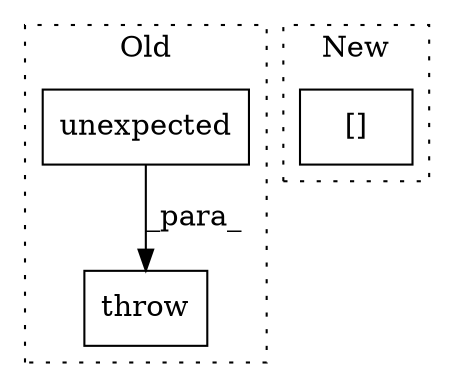 digraph G {
subgraph cluster0 {
1 [label="unexpected" a="32" s="5797" l="12" shape="box"];
3 [label="throw" a="53" s="5774" l="6" shape="box"];
label = "Old";
style="dotted";
}
subgraph cluster1 {
2 [label="[]" a="2" s="6248,6258" l="7,1" shape="box"];
label = "New";
style="dotted";
}
1 -> 3 [label="_para_"];
}